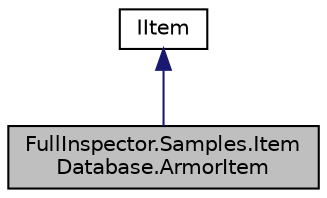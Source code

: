 digraph "FullInspector.Samples.ItemDatabase.ArmorItem"
{
  edge [fontname="Helvetica",fontsize="10",labelfontname="Helvetica",labelfontsize="10"];
  node [fontname="Helvetica",fontsize="10",shape=record];
  Node1 [label="FullInspector.Samples.Item\lDatabase.ArmorItem",height=0.2,width=0.4,color="black", fillcolor="grey75", style="filled" fontcolor="black"];
  Node2 -> Node1 [dir="back",color="midnightblue",fontsize="10",style="solid",fontname="Helvetica"];
  Node2 [label="IItem",height=0.2,width=0.4,color="black", fillcolor="white", style="filled",URL="$interface_full_inspector_1_1_samples_1_1_item_database_1_1_i_item.html"];
}
